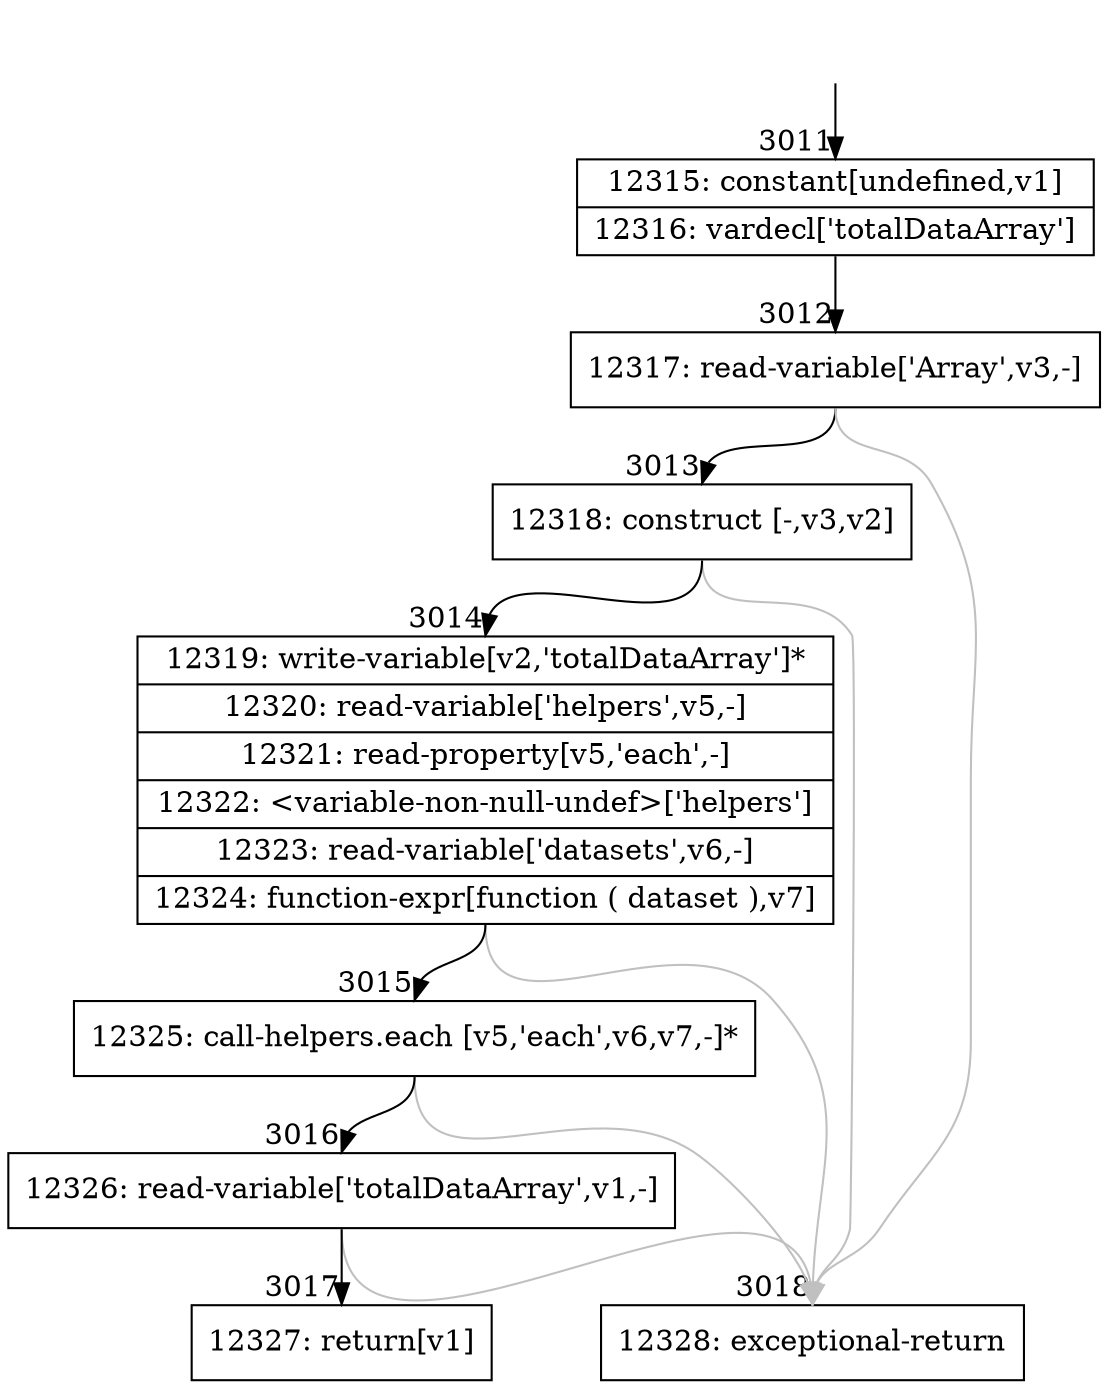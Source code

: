 digraph {
rankdir="TD"
BB_entry284[shape=none,label=""];
BB_entry284 -> BB3011 [tailport=s, headport=n, headlabel="    3011"]
BB3011 [shape=record label="{12315: constant[undefined,v1]|12316: vardecl['totalDataArray']}" ] 
BB3011 -> BB3012 [tailport=s, headport=n, headlabel="      3012"]
BB3012 [shape=record label="{12317: read-variable['Array',v3,-]}" ] 
BB3012 -> BB3013 [tailport=s, headport=n, headlabel="      3013"]
BB3012 -> BB3018 [tailport=s, headport=n, color=gray, headlabel="      3018"]
BB3013 [shape=record label="{12318: construct [-,v3,v2]}" ] 
BB3013 -> BB3014 [tailport=s, headport=n, headlabel="      3014"]
BB3013 -> BB3018 [tailport=s, headport=n, color=gray]
BB3014 [shape=record label="{12319: write-variable[v2,'totalDataArray']*|12320: read-variable['helpers',v5,-]|12321: read-property[v5,'each',-]|12322: \<variable-non-null-undef\>['helpers']|12323: read-variable['datasets',v6,-]|12324: function-expr[function ( dataset ),v7]}" ] 
BB3014 -> BB3015 [tailport=s, headport=n, headlabel="      3015"]
BB3014 -> BB3018 [tailport=s, headport=n, color=gray]
BB3015 [shape=record label="{12325: call-helpers.each [v5,'each',v6,v7,-]*}" ] 
BB3015 -> BB3016 [tailport=s, headport=n, headlabel="      3016"]
BB3015 -> BB3018 [tailport=s, headport=n, color=gray]
BB3016 [shape=record label="{12326: read-variable['totalDataArray',v1,-]}" ] 
BB3016 -> BB3017 [tailport=s, headport=n, headlabel="      3017"]
BB3016 -> BB3018 [tailport=s, headport=n, color=gray]
BB3017 [shape=record label="{12327: return[v1]}" ] 
BB3018 [shape=record label="{12328: exceptional-return}" ] 
//#$~ 3349
}
